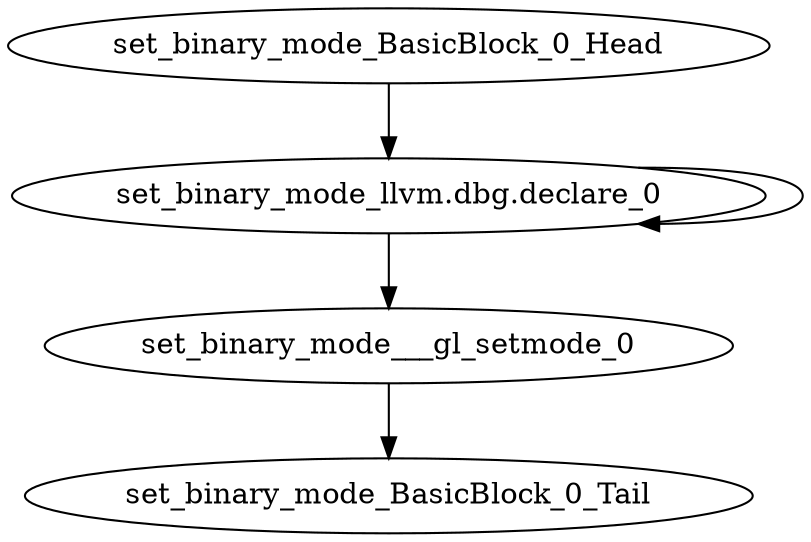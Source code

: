 digraph G {
    "set_binary_mode_llvm.dbg.declare_0" -> "set_binary_mode_llvm.dbg.declare_0"
    "set_binary_mode_llvm.dbg.declare_0" -> "set_binary_mode___gl_setmode_0"
    "set_binary_mode___gl_setmode_0" -> "set_binary_mode_BasicBlock_0_Tail"
    "set_binary_mode_BasicBlock_0_Head" -> "set_binary_mode_llvm.dbg.declare_0"
}
